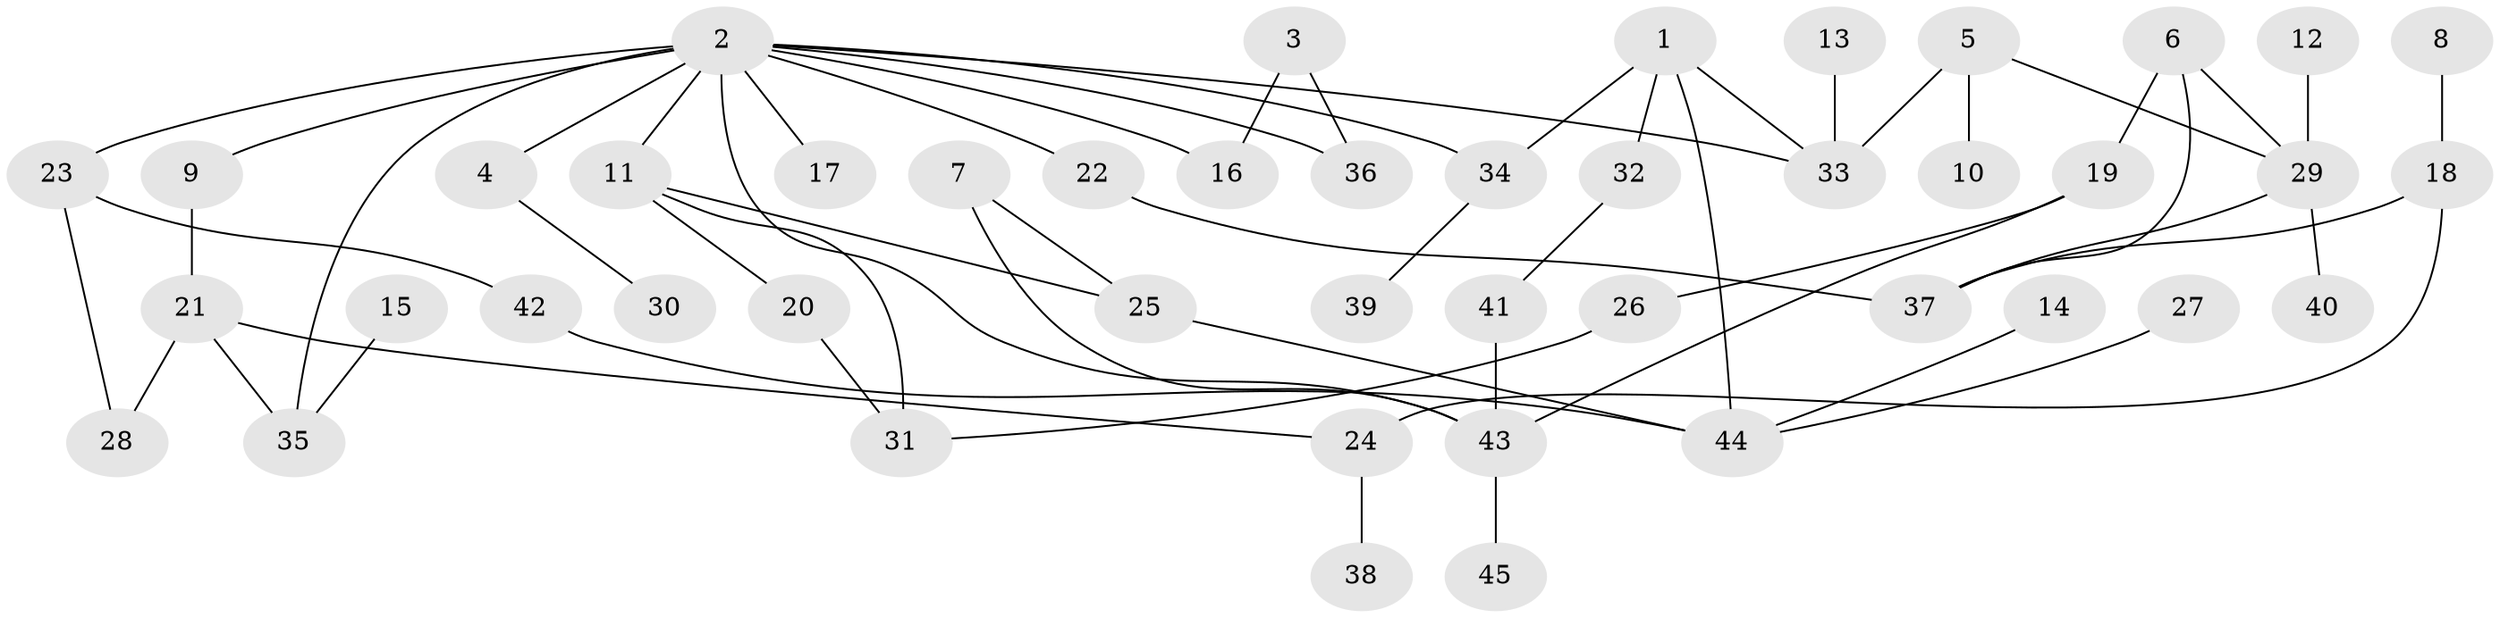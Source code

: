 // original degree distribution, {7: 0.011111111111111112, 8: 0.011111111111111112, 4: 0.1111111111111111, 2: 0.25555555555555554, 3: 0.2, 5: 0.05555555555555555, 1: 0.35555555555555557}
// Generated by graph-tools (version 1.1) at 2025/25/03/09/25 03:25:26]
// undirected, 45 vertices, 58 edges
graph export_dot {
graph [start="1"]
  node [color=gray90,style=filled];
  1;
  2;
  3;
  4;
  5;
  6;
  7;
  8;
  9;
  10;
  11;
  12;
  13;
  14;
  15;
  16;
  17;
  18;
  19;
  20;
  21;
  22;
  23;
  24;
  25;
  26;
  27;
  28;
  29;
  30;
  31;
  32;
  33;
  34;
  35;
  36;
  37;
  38;
  39;
  40;
  41;
  42;
  43;
  44;
  45;
  1 -- 32 [weight=1.0];
  1 -- 33 [weight=1.0];
  1 -- 34 [weight=1.0];
  1 -- 44 [weight=1.0];
  2 -- 4 [weight=1.0];
  2 -- 9 [weight=1.0];
  2 -- 11 [weight=1.0];
  2 -- 16 [weight=1.0];
  2 -- 17 [weight=1.0];
  2 -- 22 [weight=1.0];
  2 -- 23 [weight=1.0];
  2 -- 33 [weight=1.0];
  2 -- 34 [weight=1.0];
  2 -- 35 [weight=2.0];
  2 -- 36 [weight=1.0];
  2 -- 43 [weight=1.0];
  3 -- 16 [weight=1.0];
  3 -- 36 [weight=1.0];
  4 -- 30 [weight=1.0];
  5 -- 10 [weight=1.0];
  5 -- 29 [weight=1.0];
  5 -- 33 [weight=1.0];
  6 -- 19 [weight=1.0];
  6 -- 29 [weight=1.0];
  6 -- 37 [weight=1.0];
  7 -- 25 [weight=1.0];
  7 -- 43 [weight=1.0];
  8 -- 18 [weight=1.0];
  9 -- 21 [weight=1.0];
  11 -- 20 [weight=1.0];
  11 -- 25 [weight=1.0];
  11 -- 31 [weight=1.0];
  12 -- 29 [weight=1.0];
  13 -- 33 [weight=1.0];
  14 -- 44 [weight=1.0];
  15 -- 35 [weight=1.0];
  18 -- 24 [weight=2.0];
  18 -- 37 [weight=2.0];
  19 -- 26 [weight=1.0];
  19 -- 43 [weight=1.0];
  20 -- 31 [weight=1.0];
  21 -- 24 [weight=1.0];
  21 -- 28 [weight=1.0];
  21 -- 35 [weight=1.0];
  22 -- 37 [weight=1.0];
  23 -- 28 [weight=1.0];
  23 -- 42 [weight=1.0];
  24 -- 38 [weight=1.0];
  25 -- 44 [weight=1.0];
  26 -- 31 [weight=1.0];
  27 -- 44 [weight=1.0];
  29 -- 37 [weight=1.0];
  29 -- 40 [weight=1.0];
  32 -- 41 [weight=1.0];
  34 -- 39 [weight=1.0];
  41 -- 43 [weight=1.0];
  42 -- 44 [weight=1.0];
  43 -- 45 [weight=1.0];
}
